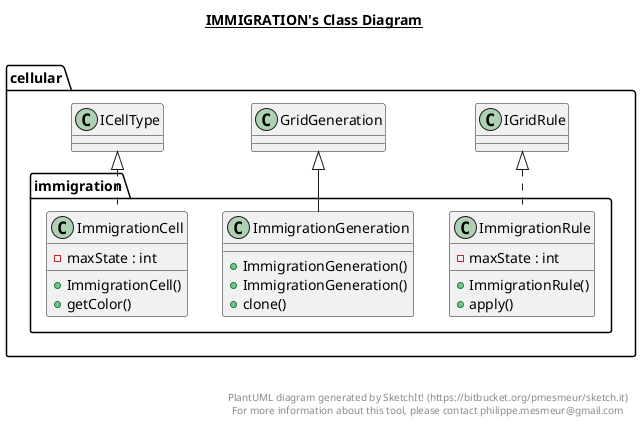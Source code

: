 @startuml

title __IMMIGRATION's Class Diagram__\n

  namespace cellular {
    namespace immigration {
      class cellular.immigration.ImmigrationCell {
          - maxState : int
          + ImmigrationCell()
          + getColor()
      }
    }
  }
  

  namespace cellular {
    namespace immigration {
      class cellular.immigration.ImmigrationGeneration {
          + ImmigrationGeneration()
          + ImmigrationGeneration()
          + clone()
      }
    }
  }
  

  namespace cellular {
    namespace immigration {
      class cellular.immigration.ImmigrationRule {
          - maxState : int
          + ImmigrationRule()
          + apply()
      }
    }
  }
  

  cellular.immigration.ImmigrationCell .up.|> cellular.ICellType
  cellular.immigration.ImmigrationGeneration -up-|> cellular.GridGeneration
  cellular.immigration.ImmigrationRule .up.|> cellular.IGridRule


right footer


PlantUML diagram generated by SketchIt! (https://bitbucket.org/pmesmeur/sketch.it)
For more information about this tool, please contact philippe.mesmeur@gmail.com
endfooter

@enduml
